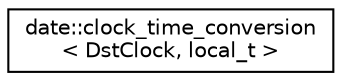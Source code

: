 digraph "Graphical Class Hierarchy"
{
 // LATEX_PDF_SIZE
  edge [fontname="Helvetica",fontsize="10",labelfontname="Helvetica",labelfontsize="10"];
  node [fontname="Helvetica",fontsize="10",shape=record];
  rankdir="LR";
  Node0 [label="date::clock_time_conversion\l\< DstClock, local_t \>",height=0.2,width=0.4,color="black", fillcolor="white", style="filled",URL="$structdate_1_1clock__time__conversion_3_01DstClock_00_01local__t_01_4.html",tooltip=" "];
}
